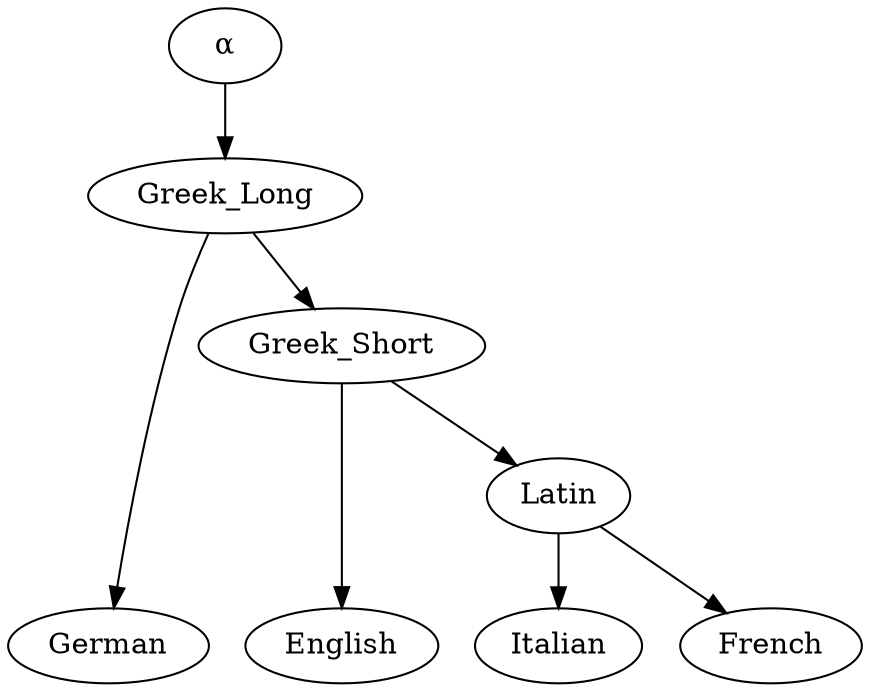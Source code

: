 digraph{
{rank=same; German, Italian, French, English}
α -> Greek_Long
Greek_Long -> Greek_Short
Greek_Long -> German
Greek_Short -> Latin
Greek_Short -> English
Latin -> Italian
Latin -> French
}
